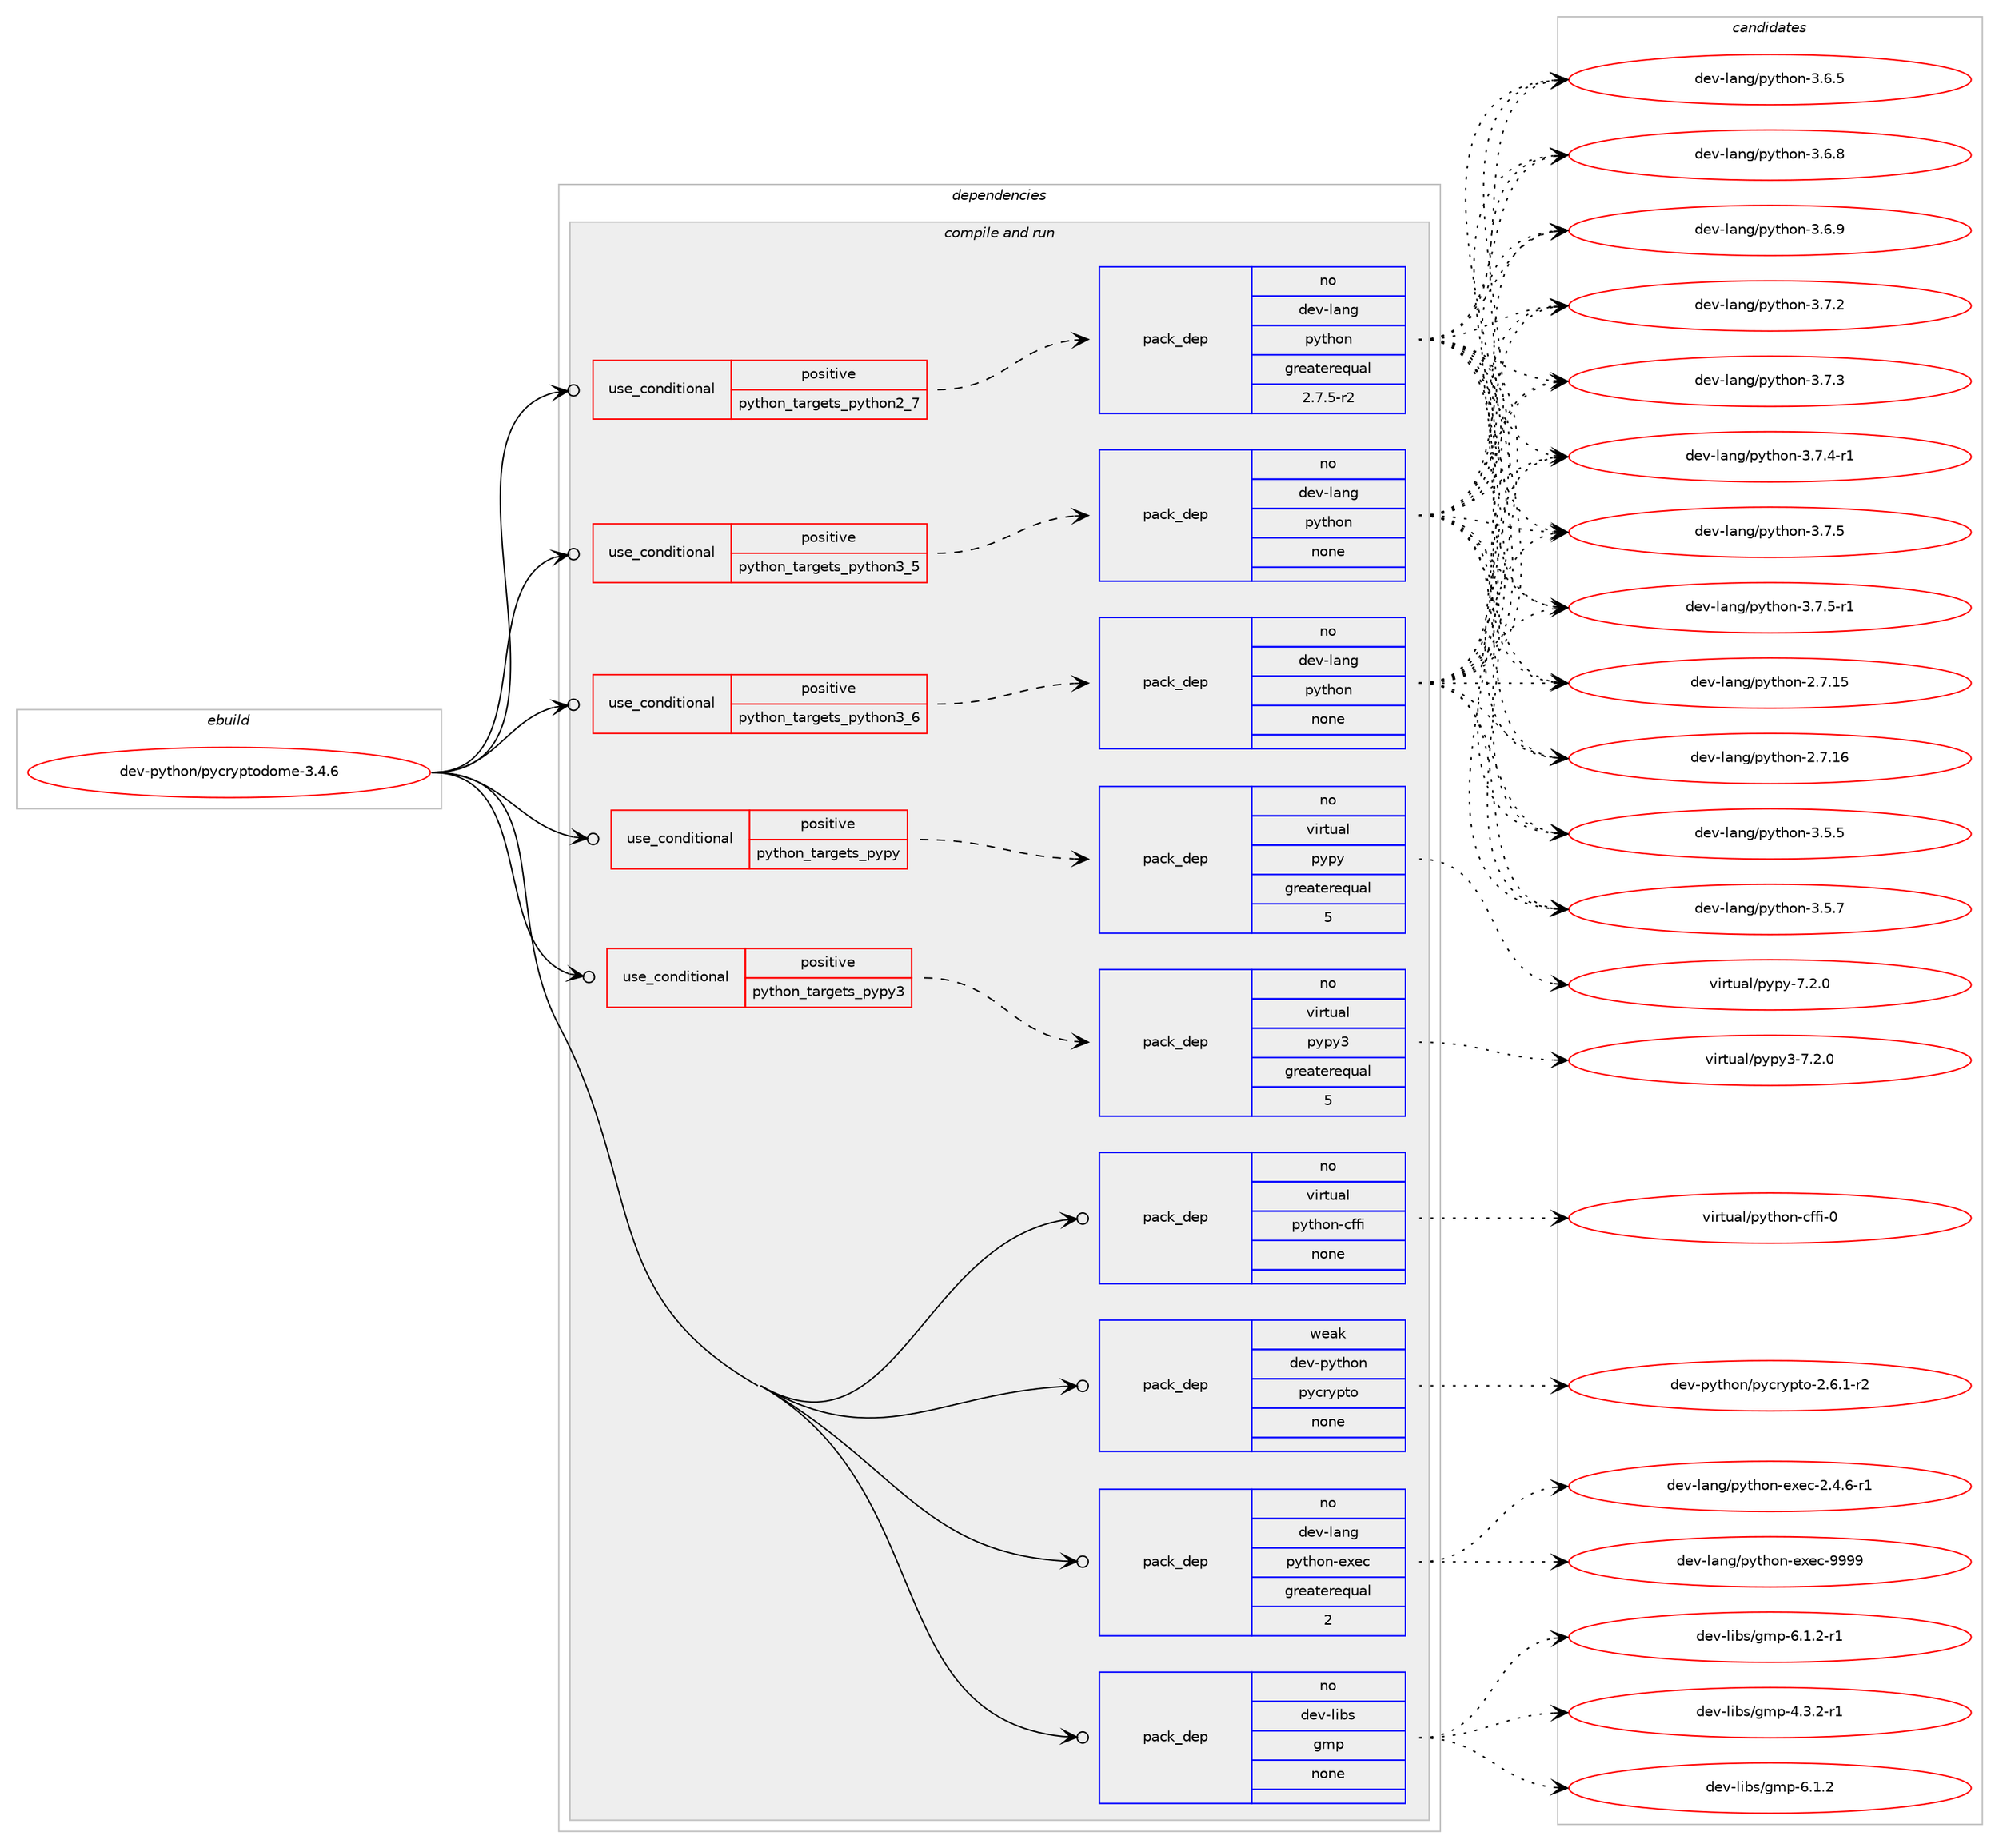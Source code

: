 digraph prolog {

# *************
# Graph options
# *************

newrank=true;
concentrate=true;
compound=true;
graph [rankdir=LR,fontname=Helvetica,fontsize=10,ranksep=1.5];#, ranksep=2.5, nodesep=0.2];
edge  [arrowhead=vee];
node  [fontname=Helvetica,fontsize=10];

# **********
# The ebuild
# **********

subgraph cluster_leftcol {
color=gray;
rank=same;
label=<<i>ebuild</i>>;
id [label="dev-python/pycryptodome-3.4.6", color=red, width=4, href="../dev-python/pycryptodome-3.4.6.svg"];
}

# ****************
# The dependencies
# ****************

subgraph cluster_midcol {
color=gray;
label=<<i>dependencies</i>>;
subgraph cluster_compile {
fillcolor="#eeeeee";
style=filled;
label=<<i>compile</i>>;
}
subgraph cluster_compileandrun {
fillcolor="#eeeeee";
style=filled;
label=<<i>compile and run</i>>;
subgraph cond145543 {
dependency624881 [label=<<TABLE BORDER="0" CELLBORDER="1" CELLSPACING="0" CELLPADDING="4"><TR><TD ROWSPAN="3" CELLPADDING="10">use_conditional</TD></TR><TR><TD>positive</TD></TR><TR><TD>python_targets_pypy</TD></TR></TABLE>>, shape=none, color=red];
subgraph pack467494 {
dependency624882 [label=<<TABLE BORDER="0" CELLBORDER="1" CELLSPACING="0" CELLPADDING="4" WIDTH="220"><TR><TD ROWSPAN="6" CELLPADDING="30">pack_dep</TD></TR><TR><TD WIDTH="110">no</TD></TR><TR><TD>virtual</TD></TR><TR><TD>pypy</TD></TR><TR><TD>greaterequal</TD></TR><TR><TD>5</TD></TR></TABLE>>, shape=none, color=blue];
}
dependency624881:e -> dependency624882:w [weight=20,style="dashed",arrowhead="vee"];
}
id:e -> dependency624881:w [weight=20,style="solid",arrowhead="odotvee"];
subgraph cond145544 {
dependency624883 [label=<<TABLE BORDER="0" CELLBORDER="1" CELLSPACING="0" CELLPADDING="4"><TR><TD ROWSPAN="3" CELLPADDING="10">use_conditional</TD></TR><TR><TD>positive</TD></TR><TR><TD>python_targets_pypy3</TD></TR></TABLE>>, shape=none, color=red];
subgraph pack467495 {
dependency624884 [label=<<TABLE BORDER="0" CELLBORDER="1" CELLSPACING="0" CELLPADDING="4" WIDTH="220"><TR><TD ROWSPAN="6" CELLPADDING="30">pack_dep</TD></TR><TR><TD WIDTH="110">no</TD></TR><TR><TD>virtual</TD></TR><TR><TD>pypy3</TD></TR><TR><TD>greaterequal</TD></TR><TR><TD>5</TD></TR></TABLE>>, shape=none, color=blue];
}
dependency624883:e -> dependency624884:w [weight=20,style="dashed",arrowhead="vee"];
}
id:e -> dependency624883:w [weight=20,style="solid",arrowhead="odotvee"];
subgraph cond145545 {
dependency624885 [label=<<TABLE BORDER="0" CELLBORDER="1" CELLSPACING="0" CELLPADDING="4"><TR><TD ROWSPAN="3" CELLPADDING="10">use_conditional</TD></TR><TR><TD>positive</TD></TR><TR><TD>python_targets_python2_7</TD></TR></TABLE>>, shape=none, color=red];
subgraph pack467496 {
dependency624886 [label=<<TABLE BORDER="0" CELLBORDER="1" CELLSPACING="0" CELLPADDING="4" WIDTH="220"><TR><TD ROWSPAN="6" CELLPADDING="30">pack_dep</TD></TR><TR><TD WIDTH="110">no</TD></TR><TR><TD>dev-lang</TD></TR><TR><TD>python</TD></TR><TR><TD>greaterequal</TD></TR><TR><TD>2.7.5-r2</TD></TR></TABLE>>, shape=none, color=blue];
}
dependency624885:e -> dependency624886:w [weight=20,style="dashed",arrowhead="vee"];
}
id:e -> dependency624885:w [weight=20,style="solid",arrowhead="odotvee"];
subgraph cond145546 {
dependency624887 [label=<<TABLE BORDER="0" CELLBORDER="1" CELLSPACING="0" CELLPADDING="4"><TR><TD ROWSPAN="3" CELLPADDING="10">use_conditional</TD></TR><TR><TD>positive</TD></TR><TR><TD>python_targets_python3_5</TD></TR></TABLE>>, shape=none, color=red];
subgraph pack467497 {
dependency624888 [label=<<TABLE BORDER="0" CELLBORDER="1" CELLSPACING="0" CELLPADDING="4" WIDTH="220"><TR><TD ROWSPAN="6" CELLPADDING="30">pack_dep</TD></TR><TR><TD WIDTH="110">no</TD></TR><TR><TD>dev-lang</TD></TR><TR><TD>python</TD></TR><TR><TD>none</TD></TR><TR><TD></TD></TR></TABLE>>, shape=none, color=blue];
}
dependency624887:e -> dependency624888:w [weight=20,style="dashed",arrowhead="vee"];
}
id:e -> dependency624887:w [weight=20,style="solid",arrowhead="odotvee"];
subgraph cond145547 {
dependency624889 [label=<<TABLE BORDER="0" CELLBORDER="1" CELLSPACING="0" CELLPADDING="4"><TR><TD ROWSPAN="3" CELLPADDING="10">use_conditional</TD></TR><TR><TD>positive</TD></TR><TR><TD>python_targets_python3_6</TD></TR></TABLE>>, shape=none, color=red];
subgraph pack467498 {
dependency624890 [label=<<TABLE BORDER="0" CELLBORDER="1" CELLSPACING="0" CELLPADDING="4" WIDTH="220"><TR><TD ROWSPAN="6" CELLPADDING="30">pack_dep</TD></TR><TR><TD WIDTH="110">no</TD></TR><TR><TD>dev-lang</TD></TR><TR><TD>python</TD></TR><TR><TD>none</TD></TR><TR><TD></TD></TR></TABLE>>, shape=none, color=blue];
}
dependency624889:e -> dependency624890:w [weight=20,style="dashed",arrowhead="vee"];
}
id:e -> dependency624889:w [weight=20,style="solid",arrowhead="odotvee"];
subgraph pack467499 {
dependency624891 [label=<<TABLE BORDER="0" CELLBORDER="1" CELLSPACING="0" CELLPADDING="4" WIDTH="220"><TR><TD ROWSPAN="6" CELLPADDING="30">pack_dep</TD></TR><TR><TD WIDTH="110">no</TD></TR><TR><TD>dev-lang</TD></TR><TR><TD>python-exec</TD></TR><TR><TD>greaterequal</TD></TR><TR><TD>2</TD></TR></TABLE>>, shape=none, color=blue];
}
id:e -> dependency624891:w [weight=20,style="solid",arrowhead="odotvee"];
subgraph pack467500 {
dependency624892 [label=<<TABLE BORDER="0" CELLBORDER="1" CELLSPACING="0" CELLPADDING="4" WIDTH="220"><TR><TD ROWSPAN="6" CELLPADDING="30">pack_dep</TD></TR><TR><TD WIDTH="110">no</TD></TR><TR><TD>dev-libs</TD></TR><TR><TD>gmp</TD></TR><TR><TD>none</TD></TR><TR><TD></TD></TR></TABLE>>, shape=none, color=blue];
}
id:e -> dependency624892:w [weight=20,style="solid",arrowhead="odotvee"];
subgraph pack467501 {
dependency624893 [label=<<TABLE BORDER="0" CELLBORDER="1" CELLSPACING="0" CELLPADDING="4" WIDTH="220"><TR><TD ROWSPAN="6" CELLPADDING="30">pack_dep</TD></TR><TR><TD WIDTH="110">no</TD></TR><TR><TD>virtual</TD></TR><TR><TD>python-cffi</TD></TR><TR><TD>none</TD></TR><TR><TD></TD></TR></TABLE>>, shape=none, color=blue];
}
id:e -> dependency624893:w [weight=20,style="solid",arrowhead="odotvee"];
subgraph pack467502 {
dependency624894 [label=<<TABLE BORDER="0" CELLBORDER="1" CELLSPACING="0" CELLPADDING="4" WIDTH="220"><TR><TD ROWSPAN="6" CELLPADDING="30">pack_dep</TD></TR><TR><TD WIDTH="110">weak</TD></TR><TR><TD>dev-python</TD></TR><TR><TD>pycrypto</TD></TR><TR><TD>none</TD></TR><TR><TD></TD></TR></TABLE>>, shape=none, color=blue];
}
id:e -> dependency624894:w [weight=20,style="solid",arrowhead="odotvee"];
}
subgraph cluster_run {
fillcolor="#eeeeee";
style=filled;
label=<<i>run</i>>;
}
}

# **************
# The candidates
# **************

subgraph cluster_choices {
rank=same;
color=gray;
label=<<i>candidates</i>>;

subgraph choice467494 {
color=black;
nodesep=1;
choice1181051141161179710847112121112121455546504648 [label="virtual/pypy-7.2.0", color=red, width=4,href="../virtual/pypy-7.2.0.svg"];
dependency624882:e -> choice1181051141161179710847112121112121455546504648:w [style=dotted,weight="100"];
}
subgraph choice467495 {
color=black;
nodesep=1;
choice118105114116117971084711212111212151455546504648 [label="virtual/pypy3-7.2.0", color=red, width=4,href="../virtual/pypy3-7.2.0.svg"];
dependency624884:e -> choice118105114116117971084711212111212151455546504648:w [style=dotted,weight="100"];
}
subgraph choice467496 {
color=black;
nodesep=1;
choice10010111845108971101034711212111610411111045504655464953 [label="dev-lang/python-2.7.15", color=red, width=4,href="../dev-lang/python-2.7.15.svg"];
choice10010111845108971101034711212111610411111045504655464954 [label="dev-lang/python-2.7.16", color=red, width=4,href="../dev-lang/python-2.7.16.svg"];
choice100101118451089711010347112121116104111110455146534653 [label="dev-lang/python-3.5.5", color=red, width=4,href="../dev-lang/python-3.5.5.svg"];
choice100101118451089711010347112121116104111110455146534655 [label="dev-lang/python-3.5.7", color=red, width=4,href="../dev-lang/python-3.5.7.svg"];
choice100101118451089711010347112121116104111110455146544653 [label="dev-lang/python-3.6.5", color=red, width=4,href="../dev-lang/python-3.6.5.svg"];
choice100101118451089711010347112121116104111110455146544656 [label="dev-lang/python-3.6.8", color=red, width=4,href="../dev-lang/python-3.6.8.svg"];
choice100101118451089711010347112121116104111110455146544657 [label="dev-lang/python-3.6.9", color=red, width=4,href="../dev-lang/python-3.6.9.svg"];
choice100101118451089711010347112121116104111110455146554650 [label="dev-lang/python-3.7.2", color=red, width=4,href="../dev-lang/python-3.7.2.svg"];
choice100101118451089711010347112121116104111110455146554651 [label="dev-lang/python-3.7.3", color=red, width=4,href="../dev-lang/python-3.7.3.svg"];
choice1001011184510897110103471121211161041111104551465546524511449 [label="dev-lang/python-3.7.4-r1", color=red, width=4,href="../dev-lang/python-3.7.4-r1.svg"];
choice100101118451089711010347112121116104111110455146554653 [label="dev-lang/python-3.7.5", color=red, width=4,href="../dev-lang/python-3.7.5.svg"];
choice1001011184510897110103471121211161041111104551465546534511449 [label="dev-lang/python-3.7.5-r1", color=red, width=4,href="../dev-lang/python-3.7.5-r1.svg"];
dependency624886:e -> choice10010111845108971101034711212111610411111045504655464953:w [style=dotted,weight="100"];
dependency624886:e -> choice10010111845108971101034711212111610411111045504655464954:w [style=dotted,weight="100"];
dependency624886:e -> choice100101118451089711010347112121116104111110455146534653:w [style=dotted,weight="100"];
dependency624886:e -> choice100101118451089711010347112121116104111110455146534655:w [style=dotted,weight="100"];
dependency624886:e -> choice100101118451089711010347112121116104111110455146544653:w [style=dotted,weight="100"];
dependency624886:e -> choice100101118451089711010347112121116104111110455146544656:w [style=dotted,weight="100"];
dependency624886:e -> choice100101118451089711010347112121116104111110455146544657:w [style=dotted,weight="100"];
dependency624886:e -> choice100101118451089711010347112121116104111110455146554650:w [style=dotted,weight="100"];
dependency624886:e -> choice100101118451089711010347112121116104111110455146554651:w [style=dotted,weight="100"];
dependency624886:e -> choice1001011184510897110103471121211161041111104551465546524511449:w [style=dotted,weight="100"];
dependency624886:e -> choice100101118451089711010347112121116104111110455146554653:w [style=dotted,weight="100"];
dependency624886:e -> choice1001011184510897110103471121211161041111104551465546534511449:w [style=dotted,weight="100"];
}
subgraph choice467497 {
color=black;
nodesep=1;
choice10010111845108971101034711212111610411111045504655464953 [label="dev-lang/python-2.7.15", color=red, width=4,href="../dev-lang/python-2.7.15.svg"];
choice10010111845108971101034711212111610411111045504655464954 [label="dev-lang/python-2.7.16", color=red, width=4,href="../dev-lang/python-2.7.16.svg"];
choice100101118451089711010347112121116104111110455146534653 [label="dev-lang/python-3.5.5", color=red, width=4,href="../dev-lang/python-3.5.5.svg"];
choice100101118451089711010347112121116104111110455146534655 [label="dev-lang/python-3.5.7", color=red, width=4,href="../dev-lang/python-3.5.7.svg"];
choice100101118451089711010347112121116104111110455146544653 [label="dev-lang/python-3.6.5", color=red, width=4,href="../dev-lang/python-3.6.5.svg"];
choice100101118451089711010347112121116104111110455146544656 [label="dev-lang/python-3.6.8", color=red, width=4,href="../dev-lang/python-3.6.8.svg"];
choice100101118451089711010347112121116104111110455146544657 [label="dev-lang/python-3.6.9", color=red, width=4,href="../dev-lang/python-3.6.9.svg"];
choice100101118451089711010347112121116104111110455146554650 [label="dev-lang/python-3.7.2", color=red, width=4,href="../dev-lang/python-3.7.2.svg"];
choice100101118451089711010347112121116104111110455146554651 [label="dev-lang/python-3.7.3", color=red, width=4,href="../dev-lang/python-3.7.3.svg"];
choice1001011184510897110103471121211161041111104551465546524511449 [label="dev-lang/python-3.7.4-r1", color=red, width=4,href="../dev-lang/python-3.7.4-r1.svg"];
choice100101118451089711010347112121116104111110455146554653 [label="dev-lang/python-3.7.5", color=red, width=4,href="../dev-lang/python-3.7.5.svg"];
choice1001011184510897110103471121211161041111104551465546534511449 [label="dev-lang/python-3.7.5-r1", color=red, width=4,href="../dev-lang/python-3.7.5-r1.svg"];
dependency624888:e -> choice10010111845108971101034711212111610411111045504655464953:w [style=dotted,weight="100"];
dependency624888:e -> choice10010111845108971101034711212111610411111045504655464954:w [style=dotted,weight="100"];
dependency624888:e -> choice100101118451089711010347112121116104111110455146534653:w [style=dotted,weight="100"];
dependency624888:e -> choice100101118451089711010347112121116104111110455146534655:w [style=dotted,weight="100"];
dependency624888:e -> choice100101118451089711010347112121116104111110455146544653:w [style=dotted,weight="100"];
dependency624888:e -> choice100101118451089711010347112121116104111110455146544656:w [style=dotted,weight="100"];
dependency624888:e -> choice100101118451089711010347112121116104111110455146544657:w [style=dotted,weight="100"];
dependency624888:e -> choice100101118451089711010347112121116104111110455146554650:w [style=dotted,weight="100"];
dependency624888:e -> choice100101118451089711010347112121116104111110455146554651:w [style=dotted,weight="100"];
dependency624888:e -> choice1001011184510897110103471121211161041111104551465546524511449:w [style=dotted,weight="100"];
dependency624888:e -> choice100101118451089711010347112121116104111110455146554653:w [style=dotted,weight="100"];
dependency624888:e -> choice1001011184510897110103471121211161041111104551465546534511449:w [style=dotted,weight="100"];
}
subgraph choice467498 {
color=black;
nodesep=1;
choice10010111845108971101034711212111610411111045504655464953 [label="dev-lang/python-2.7.15", color=red, width=4,href="../dev-lang/python-2.7.15.svg"];
choice10010111845108971101034711212111610411111045504655464954 [label="dev-lang/python-2.7.16", color=red, width=4,href="../dev-lang/python-2.7.16.svg"];
choice100101118451089711010347112121116104111110455146534653 [label="dev-lang/python-3.5.5", color=red, width=4,href="../dev-lang/python-3.5.5.svg"];
choice100101118451089711010347112121116104111110455146534655 [label="dev-lang/python-3.5.7", color=red, width=4,href="../dev-lang/python-3.5.7.svg"];
choice100101118451089711010347112121116104111110455146544653 [label="dev-lang/python-3.6.5", color=red, width=4,href="../dev-lang/python-3.6.5.svg"];
choice100101118451089711010347112121116104111110455146544656 [label="dev-lang/python-3.6.8", color=red, width=4,href="../dev-lang/python-3.6.8.svg"];
choice100101118451089711010347112121116104111110455146544657 [label="dev-lang/python-3.6.9", color=red, width=4,href="../dev-lang/python-3.6.9.svg"];
choice100101118451089711010347112121116104111110455146554650 [label="dev-lang/python-3.7.2", color=red, width=4,href="../dev-lang/python-3.7.2.svg"];
choice100101118451089711010347112121116104111110455146554651 [label="dev-lang/python-3.7.3", color=red, width=4,href="../dev-lang/python-3.7.3.svg"];
choice1001011184510897110103471121211161041111104551465546524511449 [label="dev-lang/python-3.7.4-r1", color=red, width=4,href="../dev-lang/python-3.7.4-r1.svg"];
choice100101118451089711010347112121116104111110455146554653 [label="dev-lang/python-3.7.5", color=red, width=4,href="../dev-lang/python-3.7.5.svg"];
choice1001011184510897110103471121211161041111104551465546534511449 [label="dev-lang/python-3.7.5-r1", color=red, width=4,href="../dev-lang/python-3.7.5-r1.svg"];
dependency624890:e -> choice10010111845108971101034711212111610411111045504655464953:w [style=dotted,weight="100"];
dependency624890:e -> choice10010111845108971101034711212111610411111045504655464954:w [style=dotted,weight="100"];
dependency624890:e -> choice100101118451089711010347112121116104111110455146534653:w [style=dotted,weight="100"];
dependency624890:e -> choice100101118451089711010347112121116104111110455146534655:w [style=dotted,weight="100"];
dependency624890:e -> choice100101118451089711010347112121116104111110455146544653:w [style=dotted,weight="100"];
dependency624890:e -> choice100101118451089711010347112121116104111110455146544656:w [style=dotted,weight="100"];
dependency624890:e -> choice100101118451089711010347112121116104111110455146544657:w [style=dotted,weight="100"];
dependency624890:e -> choice100101118451089711010347112121116104111110455146554650:w [style=dotted,weight="100"];
dependency624890:e -> choice100101118451089711010347112121116104111110455146554651:w [style=dotted,weight="100"];
dependency624890:e -> choice1001011184510897110103471121211161041111104551465546524511449:w [style=dotted,weight="100"];
dependency624890:e -> choice100101118451089711010347112121116104111110455146554653:w [style=dotted,weight="100"];
dependency624890:e -> choice1001011184510897110103471121211161041111104551465546534511449:w [style=dotted,weight="100"];
}
subgraph choice467499 {
color=black;
nodesep=1;
choice10010111845108971101034711212111610411111045101120101994550465246544511449 [label="dev-lang/python-exec-2.4.6-r1", color=red, width=4,href="../dev-lang/python-exec-2.4.6-r1.svg"];
choice10010111845108971101034711212111610411111045101120101994557575757 [label="dev-lang/python-exec-9999", color=red, width=4,href="../dev-lang/python-exec-9999.svg"];
dependency624891:e -> choice10010111845108971101034711212111610411111045101120101994550465246544511449:w [style=dotted,weight="100"];
dependency624891:e -> choice10010111845108971101034711212111610411111045101120101994557575757:w [style=dotted,weight="100"];
}
subgraph choice467500 {
color=black;
nodesep=1;
choice1001011184510810598115471031091124552465146504511449 [label="dev-libs/gmp-4.3.2-r1", color=red, width=4,href="../dev-libs/gmp-4.3.2-r1.svg"];
choice100101118451081059811547103109112455446494650 [label="dev-libs/gmp-6.1.2", color=red, width=4,href="../dev-libs/gmp-6.1.2.svg"];
choice1001011184510810598115471031091124554464946504511449 [label="dev-libs/gmp-6.1.2-r1", color=red, width=4,href="../dev-libs/gmp-6.1.2-r1.svg"];
dependency624892:e -> choice1001011184510810598115471031091124552465146504511449:w [style=dotted,weight="100"];
dependency624892:e -> choice100101118451081059811547103109112455446494650:w [style=dotted,weight="100"];
dependency624892:e -> choice1001011184510810598115471031091124554464946504511449:w [style=dotted,weight="100"];
}
subgraph choice467501 {
color=black;
nodesep=1;
choice118105114116117971084711212111610411111045991021021054548 [label="virtual/python-cffi-0", color=red, width=4,href="../virtual/python-cffi-0.svg"];
dependency624893:e -> choice118105114116117971084711212111610411111045991021021054548:w [style=dotted,weight="100"];
}
subgraph choice467502 {
color=black;
nodesep=1;
choice1001011184511212111610411111047112121991141211121161114550465446494511450 [label="dev-python/pycrypto-2.6.1-r2", color=red, width=4,href="../dev-python/pycrypto-2.6.1-r2.svg"];
dependency624894:e -> choice1001011184511212111610411111047112121991141211121161114550465446494511450:w [style=dotted,weight="100"];
}
}

}
